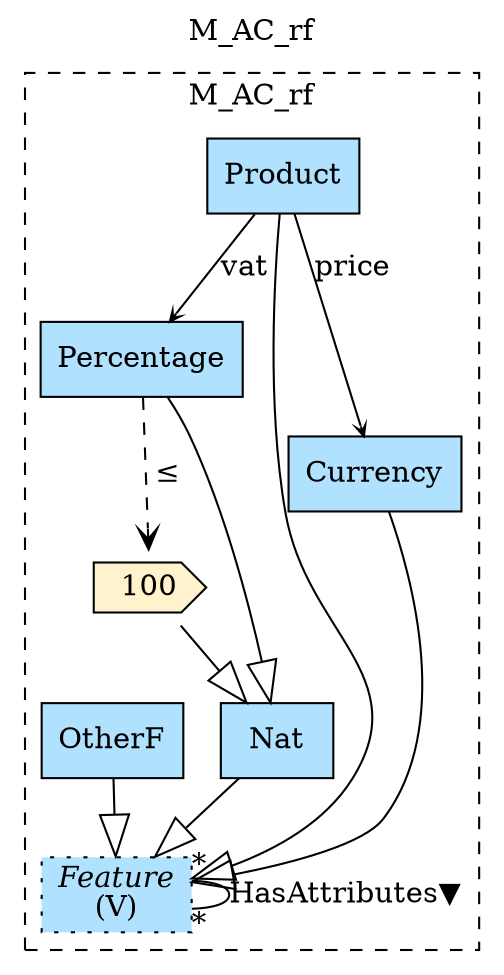digraph {graph[label=M_AC_rf,labelloc=tl,labelfontsize=12];
subgraph cluster_M_AC_rf{style=dashed;label=M_AC_rf;
"Percentage"[shape=record,fillcolor=lightskyblue1,style = filled,label="Percentage"];
"V100"[shape=cds,fillcolor="#FFF2CC",style = filled,label="100"];
"Feature"[shape=record,fillcolor=lightskyblue1,style ="filled,dotted",label=<{<I>Feature</I><br/>(V)}>];
"Nat"[shape=record,fillcolor=lightskyblue1,style = filled,label="Nat"];
"Currency"[shape=record,fillcolor=lightskyblue1,style = filled,label="Currency"];
"Product"[shape=record,fillcolor=lightskyblue1,style = filled,label="Product"];
"OtherF"[shape=record,fillcolor=lightskyblue1,style = filled,label="OtherF"];

"OtherF"->"Feature"[arrowhead=onormal,arrowsize=2.0];
"Product"->"Currency"[label="price",arrowhead=vee,headlabel="",arrowsize=.5];
"Product"->"Percentage"[label="vat",arrowhead=vee,headlabel="",arrowsize=.5];
"Feature"->"Feature"[label="HasAttributes▼",dir=none,taillabel="*",headlabel="*"];
"Product"->"Feature"[arrowhead=onormal,arrowsize=2.0];
"Currency"->"Feature"[arrowhead=onormal,arrowsize=2.0];
"Nat"->"Feature"[arrowhead=onormal,arrowsize=2.0];
"Percentage"->"V100"[arrowhead=vee,style=dashed,label=" ≤"];

"V100"->"Nat"[arrowhead=onormal,arrowsize=2.0];
"Percentage"->"Nat"[arrowhead=onormal,arrowsize=2.0];

}
}